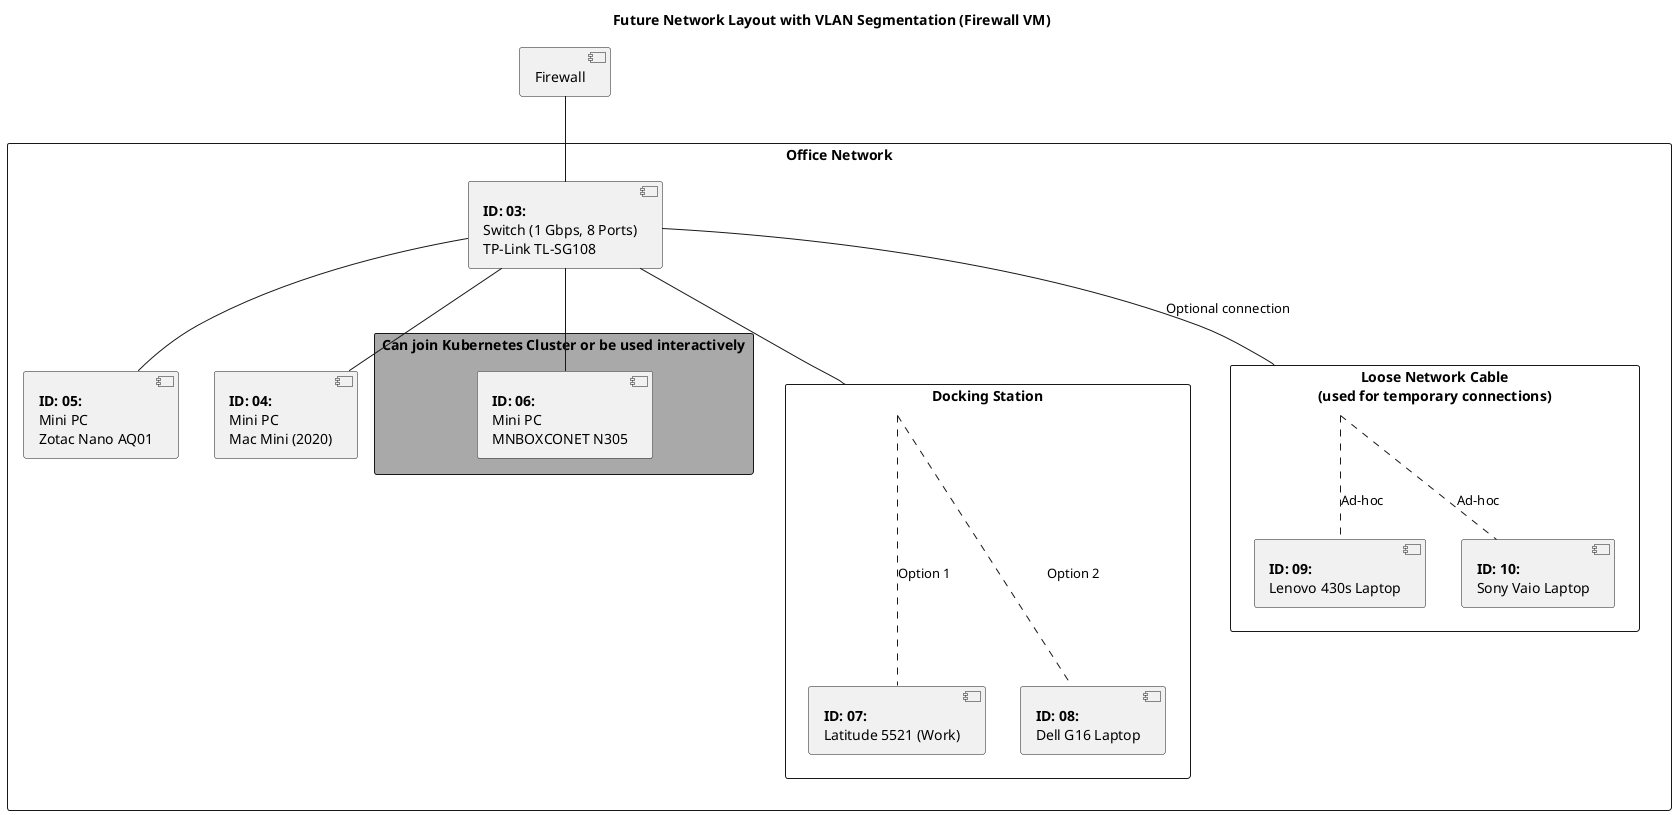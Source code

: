 @startuml
title Future Network Layout with VLAN Segmentation (Firewall VM)

[Firewall]

rectangle "Office Network" as Office {
    [**ID: 03:**\nSwitch (1 Gbps, 8 Ports)\nTP-Link TL-SG108] as SWITCH_OFFICE 
    [**ID: 05:**\nMini PC\nZotac Nano AQ01] as PC_Zotac
    [**ID: 04:**\nMini PC\nMac Mini (2020)] as PC_Mac

    rectangle "Can join Kubernetes Cluster or be used interactively" as K8s2 #Darkgrey {
        [**ID: 06:**\nMini PC\nMNBOXCONET N305] as PC_MNBOX
    }

    rectangle "Docking Station" as Dock {
        [**ID: 07:**\nLatitude 5521 (Work)] as Dock_Latitude
        [**ID: 08:**\nDell G16 Laptop] as Dock_G16
    }

    rectangle "Loose Network Cable\n(used for temporary connections)" as LooseCable {
        [**ID: 09:**\nLenovo 430s Laptop] as Cable_Lenovo
        [**ID: 10:**\nSony Vaio Laptop] as Cable_Sony
    }
}

Firewall -- SWITCH_OFFICE

SWITCH_OFFICE -- PC_Mac
SWITCH_OFFICE -- PC_Zotac
SWITCH_OFFICE -- PC_MNBOX
SWITCH_OFFICE -- Dock
SWITCH_OFFICE -- LooseCable : Optional connection

LooseCable .- Cable_Lenovo : Ad-hoc
LooseCable .- Cable_Sony : Ad-hoc

Dock -.- Dock_Latitude : Option 1
Dock -.- Dock_G16 : Option 2

@enduml


